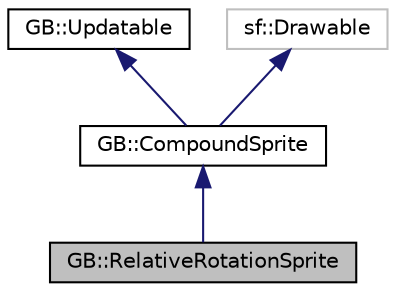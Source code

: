 digraph "GB::RelativeRotationSprite"
{
  edge [fontname="Helvetica",fontsize="10",labelfontname="Helvetica",labelfontsize="10"];
  node [fontname="Helvetica",fontsize="10",shape=record];
  Node4 [label="GB::RelativeRotationSprite",height=0.2,width=0.4,color="black", fillcolor="grey75", style="filled", fontcolor="black"];
  Node5 -> Node4 [dir="back",color="midnightblue",fontsize="10",style="solid",fontname="Helvetica"];
  Node5 [label="GB::CompoundSprite",height=0.2,width=0.4,color="black", fillcolor="white", style="filled",URL="$class_g_b_1_1_compound_sprite.html",tooltip="Controls several sprites and animated sprites as one logical unit. "];
  Node6 -> Node5 [dir="back",color="midnightblue",fontsize="10",style="solid",fontname="Helvetica"];
  Node6 [label="GB::Updatable",height=0.2,width=0.4,color="black", fillcolor="white", style="filled",URL="$class_g_b_1_1_updatable.html",tooltip="Abstract class meant to be inherited. Class that is capable of being updated. "];
  Node7 -> Node5 [dir="back",color="midnightblue",fontsize="10",style="solid",fontname="Helvetica"];
  Node7 [label="sf::Drawable",height=0.2,width=0.4,color="grey75", fillcolor="white", style="filled"];
}
